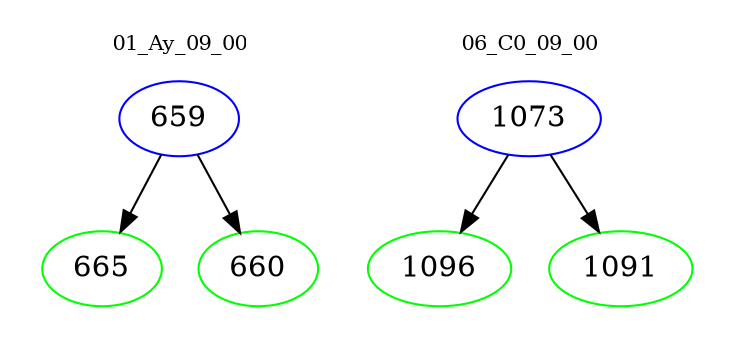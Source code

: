 digraph{
subgraph cluster_0 {
color = white
label = "01_Ay_09_00";
fontsize=10;
T0_659 [label="659", color="blue"]
T0_659 -> T0_665 [color="black"]
T0_665 [label="665", color="green"]
T0_659 -> T0_660 [color="black"]
T0_660 [label="660", color="green"]
}
subgraph cluster_1 {
color = white
label = "06_C0_09_00";
fontsize=10;
T1_1073 [label="1073", color="blue"]
T1_1073 -> T1_1096 [color="black"]
T1_1096 [label="1096", color="green"]
T1_1073 -> T1_1091 [color="black"]
T1_1091 [label="1091", color="green"]
}
}
